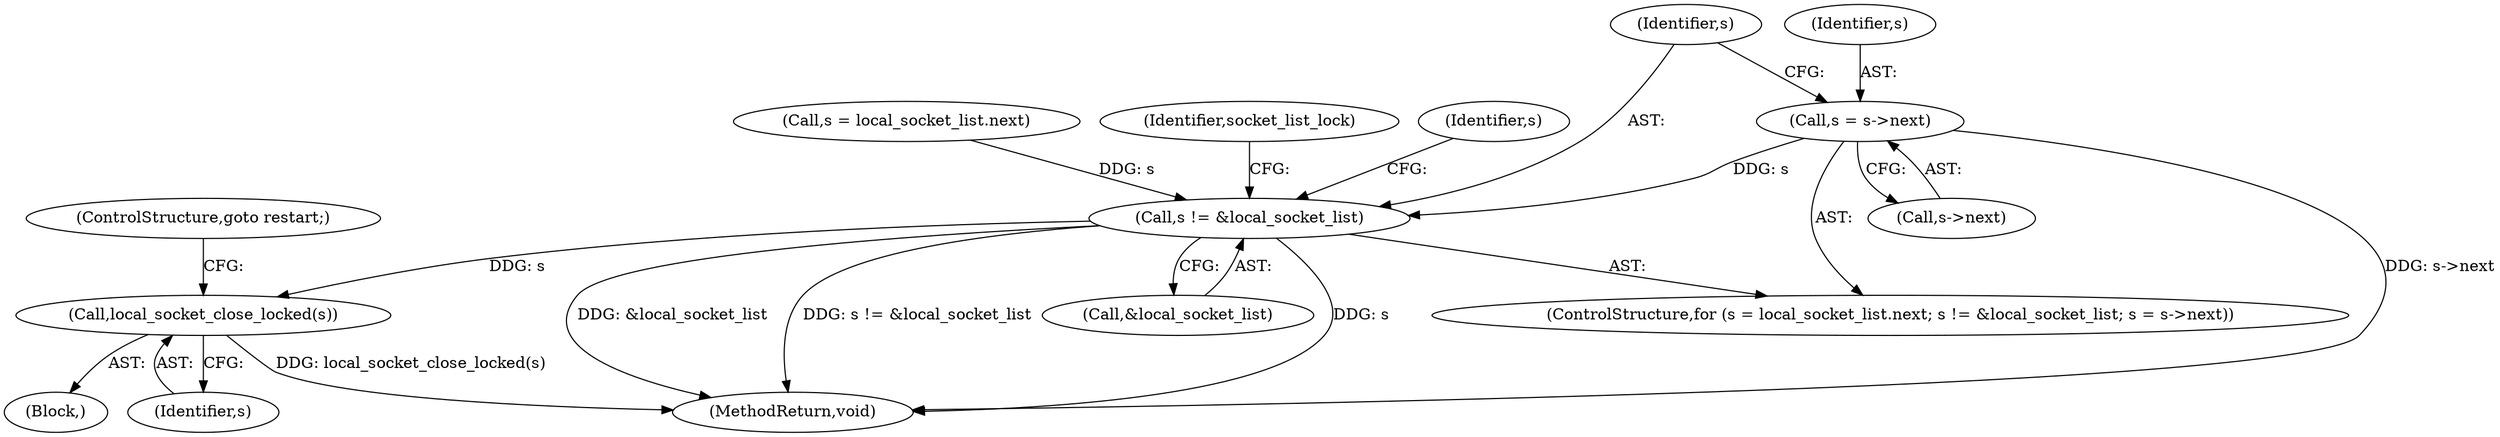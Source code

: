 digraph "0_Android_268068f25673242d1d5130d96202d3288c91b700@pointer" {
"1000119" [label="(Call,s = s->next)"];
"1000115" [label="(Call,s != &local_socket_list)"];
"1000144" [label="(Call,local_socket_close_locked(s))"];
"1000116" [label="(Identifier,s)"];
"1000117" [label="(Call,&local_socket_list)"];
"1000110" [label="(Call,s = local_socket_list.next)"];
"1000121" [label="(Call,s->next)"];
"1000149" [label="(Identifier,socket_list_lock)"];
"1000145" [label="(Identifier,s)"];
"1000120" [label="(Identifier,s)"];
"1000129" [label="(Identifier,s)"];
"1000115" [label="(Call,s != &local_socket_list)"];
"1000119" [label="(Call,s = s->next)"];
"1000109" [label="(ControlStructure,for (s = local_socket_list.next; s != &local_socket_list; s = s->next))"];
"1000144" [label="(Call,local_socket_close_locked(s))"];
"1000146" [label="(ControlStructure,goto restart;)"];
"1000150" [label="(MethodReturn,void)"];
"1000143" [label="(Block,)"];
"1000119" -> "1000109"  [label="AST: "];
"1000119" -> "1000121"  [label="CFG: "];
"1000120" -> "1000119"  [label="AST: "];
"1000121" -> "1000119"  [label="AST: "];
"1000116" -> "1000119"  [label="CFG: "];
"1000119" -> "1000150"  [label="DDG: s->next"];
"1000119" -> "1000115"  [label="DDG: s"];
"1000115" -> "1000109"  [label="AST: "];
"1000115" -> "1000117"  [label="CFG: "];
"1000116" -> "1000115"  [label="AST: "];
"1000117" -> "1000115"  [label="AST: "];
"1000129" -> "1000115"  [label="CFG: "];
"1000149" -> "1000115"  [label="CFG: "];
"1000115" -> "1000150"  [label="DDG: &local_socket_list"];
"1000115" -> "1000150"  [label="DDG: s != &local_socket_list"];
"1000115" -> "1000150"  [label="DDG: s"];
"1000110" -> "1000115"  [label="DDG: s"];
"1000115" -> "1000144"  [label="DDG: s"];
"1000144" -> "1000143"  [label="AST: "];
"1000144" -> "1000145"  [label="CFG: "];
"1000145" -> "1000144"  [label="AST: "];
"1000146" -> "1000144"  [label="CFG: "];
"1000144" -> "1000150"  [label="DDG: local_socket_close_locked(s)"];
}
